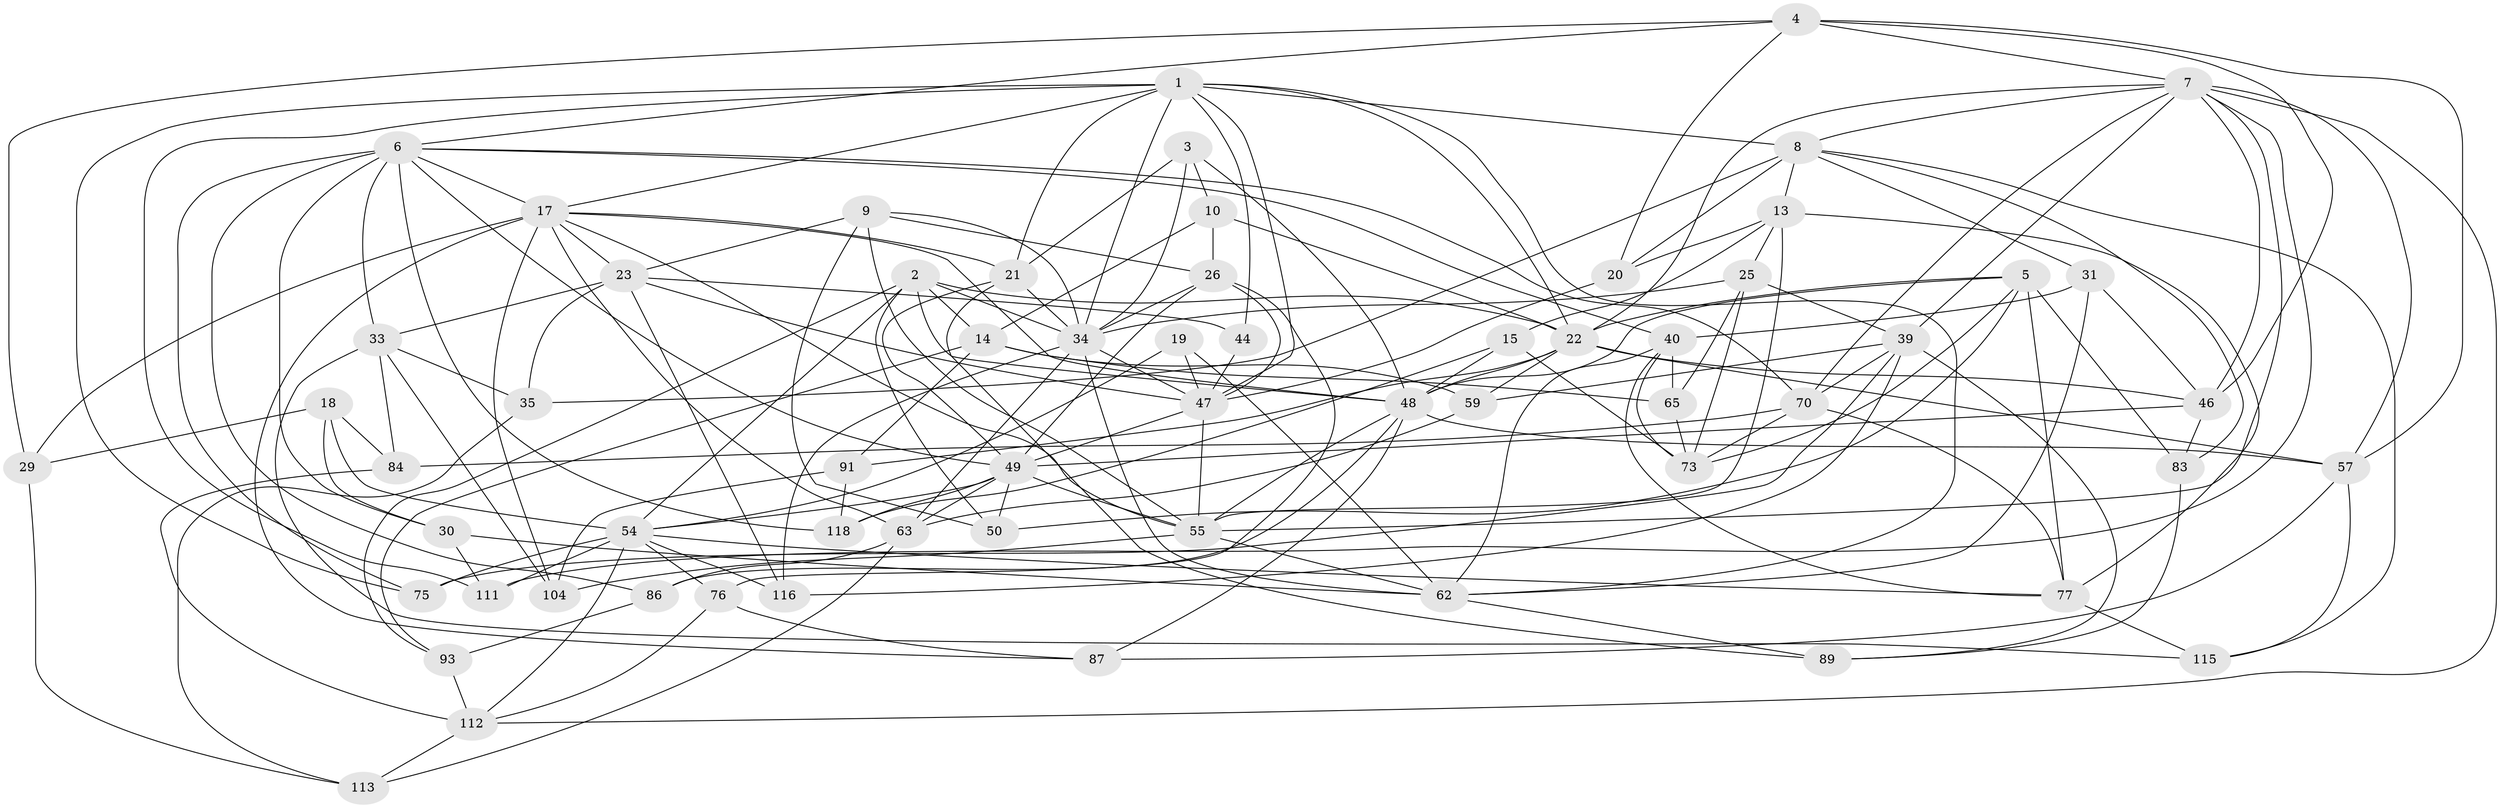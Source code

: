 // original degree distribution, {4: 1.0}
// Generated by graph-tools (version 1.1) at 2025/16/03/09/25 04:16:22]
// undirected, 62 vertices, 180 edges
graph export_dot {
graph [start="1"]
  node [color=gray90,style=filled];
  1 [super="+103+37+16"];
  2 [super="+36+88"];
  3;
  4 [super="+45"];
  5 [super="+12"];
  6 [super="+27+69"];
  7 [super="+96+61"];
  8 [super="+24+38"];
  9 [super="+11"];
  10;
  13 [super="+64"];
  14 [super="+98"];
  15;
  17 [super="+67+28"];
  18;
  19;
  20;
  21 [super="+52"];
  22 [super="+79"];
  23 [super="+108+53"];
  25 [super="+42"];
  26 [super="+43"];
  29;
  30;
  31;
  33 [super="+120"];
  34 [super="+82+56+92"];
  35;
  39 [super="+110+72"];
  40 [super="+41"];
  44;
  46 [super="+107"];
  47 [super="+85"];
  48 [super="+78+95+102"];
  49 [super="+51"];
  50;
  54 [super="+58"];
  55 [super="+114+94"];
  57 [super="+66"];
  59;
  62 [super="+74"];
  63 [super="+80"];
  65;
  70 [super="+125"];
  73 [super="+105"];
  75;
  76;
  77 [super="+81"];
  83;
  84;
  86;
  87;
  89;
  91;
  93;
  104;
  111;
  112 [super="+117"];
  113;
  115;
  116;
  118;
  1 -- 62;
  1 -- 34;
  1 -- 75;
  1 -- 44;
  1 -- 111;
  1 -- 8;
  1 -- 47;
  1 -- 21;
  1 -- 17;
  1 -- 22;
  2 -- 50;
  2 -- 93;
  2 -- 34 [weight=2];
  2 -- 14;
  2 -- 48;
  2 -- 54;
  2 -- 22;
  3 -- 10;
  3 -- 21;
  3 -- 48;
  3 -- 34;
  4 -- 6;
  4 -- 29;
  4 -- 57;
  4 -- 20;
  4 -- 46;
  4 -- 7;
  5 -- 83;
  5 -- 73;
  5 -- 50;
  5 -- 48;
  5 -- 77;
  5 -- 22;
  6 -- 70;
  6 -- 33;
  6 -- 118;
  6 -- 86;
  6 -- 17;
  6 -- 49;
  6 -- 40;
  6 -- 75;
  6 -- 30;
  7 -- 70;
  7 -- 57;
  7 -- 46;
  7 -- 112;
  7 -- 55;
  7 -- 39;
  7 -- 8;
  7 -- 111;
  7 -- 22;
  8 -- 115;
  8 -- 35;
  8 -- 13;
  8 -- 31;
  8 -- 83;
  8 -- 20;
  9 -- 50;
  9 -- 55 [weight=2];
  9 -- 23;
  9 -- 26;
  9 -- 34;
  10 -- 14;
  10 -- 22;
  10 -- 26;
  13 -- 15;
  13 -- 77;
  13 -- 20;
  13 -- 55;
  13 -- 25;
  14 -- 59;
  14 -- 65;
  14 -- 91;
  14 -- 93;
  15 -- 118;
  15 -- 73;
  15 -- 48;
  17 -- 29;
  17 -- 104;
  17 -- 23;
  17 -- 48;
  17 -- 21;
  17 -- 87;
  17 -- 63;
  17 -- 55;
  18 -- 29;
  18 -- 54;
  18 -- 30;
  18 -- 84;
  19 -- 62;
  19 -- 47 [weight=2];
  19 -- 54;
  20 -- 47;
  21 -- 89;
  21 -- 49;
  21 -- 34;
  22 -- 57;
  22 -- 91;
  22 -- 46;
  22 -- 48;
  22 -- 59;
  23 -- 44 [weight=2];
  23 -- 35;
  23 -- 116;
  23 -- 33;
  23 -- 47;
  25 -- 39 [weight=2];
  25 -- 34 [weight=3];
  25 -- 65;
  25 -- 73;
  26 -- 34;
  26 -- 49;
  26 -- 76;
  26 -- 47;
  29 -- 113;
  30 -- 111;
  30 -- 62;
  31 -- 40;
  31 -- 46;
  31 -- 62;
  33 -- 84;
  33 -- 115;
  33 -- 104;
  33 -- 35;
  34 -- 63;
  34 -- 116;
  34 -- 47;
  34 -- 62;
  35 -- 113;
  39 -- 75;
  39 -- 89;
  39 -- 70;
  39 -- 59;
  39 -- 116;
  40 -- 77;
  40 -- 62;
  40 -- 65;
  40 -- 73;
  44 -- 47;
  46 -- 83;
  46 -- 49;
  47 -- 49;
  47 -- 55;
  48 -- 87;
  48 -- 86;
  48 -- 55;
  48 -- 57;
  49 -- 54;
  49 -- 50;
  49 -- 118;
  49 -- 63;
  49 -- 55;
  54 -- 75;
  54 -- 76;
  54 -- 111;
  54 -- 112;
  54 -- 116;
  54 -- 77;
  55 -- 104;
  55 -- 62;
  57 -- 115;
  57 -- 87;
  59 -- 63;
  62 -- 89;
  63 -- 113;
  63 -- 86;
  65 -- 73;
  70 -- 84;
  70 -- 73;
  70 -- 77;
  76 -- 112;
  76 -- 87;
  77 -- 115;
  83 -- 89;
  84 -- 112;
  86 -- 93;
  91 -- 104;
  91 -- 118;
  93 -- 112;
  112 -- 113;
}
